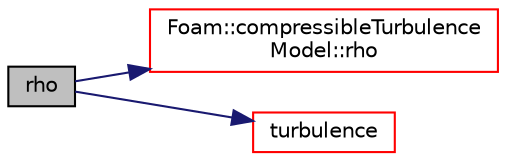 digraph "rho"
{
  bgcolor="transparent";
  edge [fontname="Helvetica",fontsize="10",labelfontname="Helvetica",labelfontsize="10"];
  node [fontname="Helvetica",fontsize="10",shape=record];
  rankdir="LR";
  Node60 [label="rho",height=0.2,width=0.4,color="black", fillcolor="grey75", style="filled", fontcolor="black"];
  Node60 -> Node61 [color="midnightblue",fontsize="10",style="solid",fontname="Helvetica"];
  Node61 [label="Foam::compressibleTurbulence\lModel::rho",height=0.2,width=0.4,color="red",URL="$a31977.html#a85451bc9acf825ab1d3c3c143714bc38",tooltip="Return the density field. "];
  Node60 -> Node67 [color="midnightblue",fontsize="10",style="solid",fontname="Helvetica"];
  Node67 [label="turbulence",height=0.2,width=0.4,color="red",URL="$a21969.html#a294ff2b6c170c69b4be7fb8aa9176794",tooltip="Return access to turbulence. "];
}

